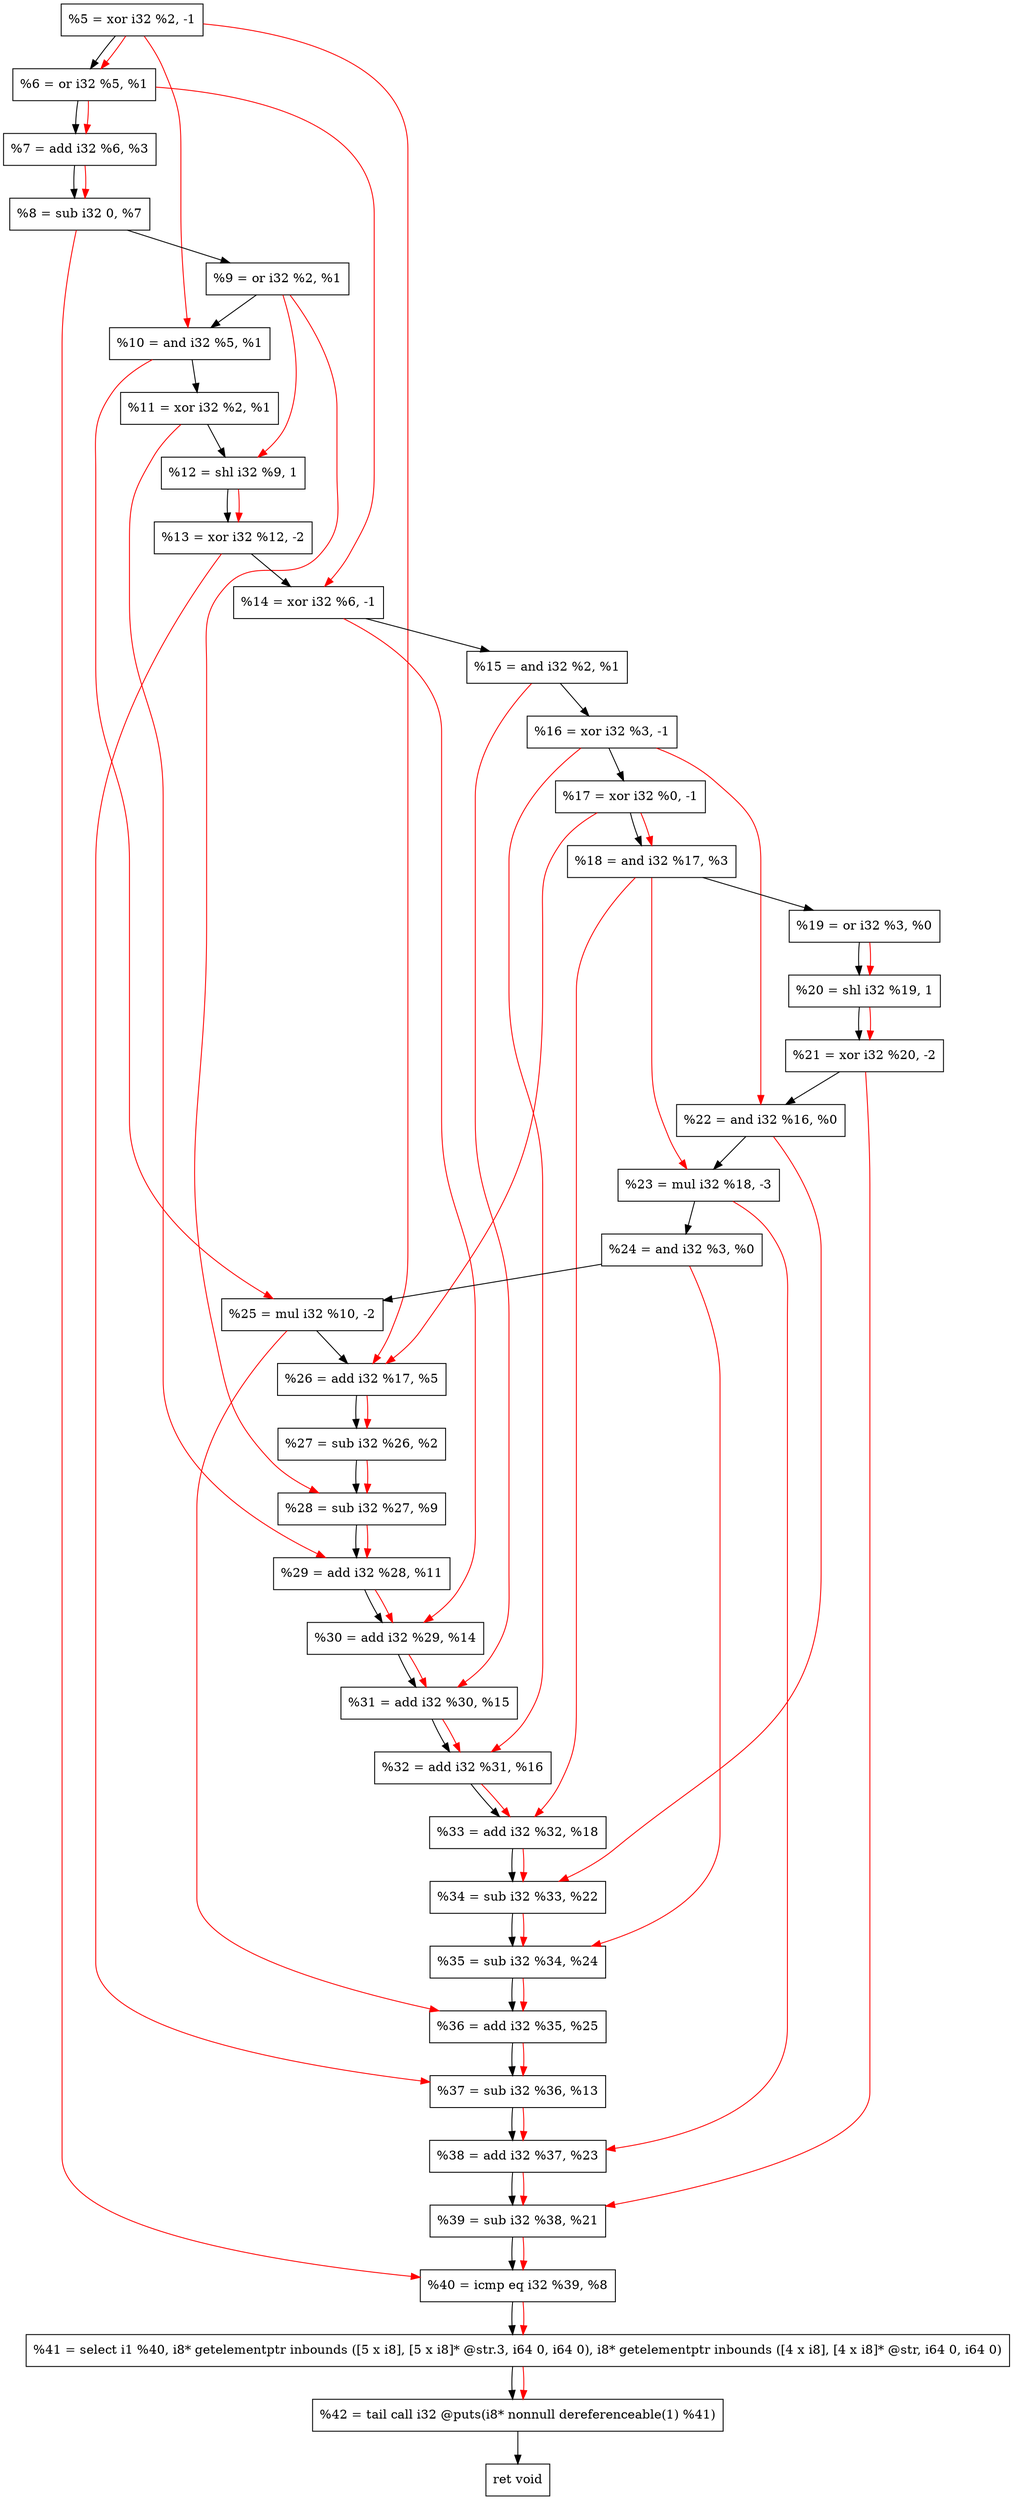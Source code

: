 digraph "DFG for'crackme' function" {
	Node0x22df060[shape=record, label="  %5 = xor i32 %2, -1"];
	Node0x22df0d0[shape=record, label="  %6 = or i32 %5, %1"];
	Node0x22df140[shape=record, label="  %7 = add i32 %6, %3"];
	Node0x22df1e0[shape=record, label="  %8 = sub i32 0, %7"];
	Node0x22df250[shape=record, label="  %9 = or i32 %2, %1"];
	Node0x22df2c0[shape=record, label="  %10 = and i32 %5, %1"];
	Node0x22df330[shape=record, label="  %11 = xor i32 %2, %1"];
	Node0x22df3d0[shape=record, label="  %12 = shl i32 %9, 1"];
	Node0x22df470[shape=record, label="  %13 = xor i32 %12, -2"];
	Node0x22df4e0[shape=record, label="  %14 = xor i32 %6, -1"];
	Node0x22df550[shape=record, label="  %15 = and i32 %2, %1"];
	Node0x22df5c0[shape=record, label="  %16 = xor i32 %3, -1"];
	Node0x22df630[shape=record, label="  %17 = xor i32 %0, -1"];
	Node0x22df6a0[shape=record, label="  %18 = and i32 %17, %3"];
	Node0x22df710[shape=record, label="  %19 = or i32 %3, %0"];
	Node0x22df780[shape=record, label="  %20 = shl i32 %19, 1"];
	Node0x22df7f0[shape=record, label="  %21 = xor i32 %20, -2"];
	Node0x22df860[shape=record, label="  %22 = and i32 %16, %0"];
	Node0x22df900[shape=record, label="  %23 = mul i32 %18, -3"];
	Node0x22df970[shape=record, label="  %24 = and i32 %3, %0"];
	Node0x22df9e0[shape=record, label="  %25 = mul i32 %10, -2"];
	Node0x22dfa50[shape=record, label="  %26 = add i32 %17, %5"];
	Node0x22dfac0[shape=record, label="  %27 = sub i32 %26, %2"];
	Node0x22dfb30[shape=record, label="  %28 = sub i32 %27, %9"];
	Node0x22dfba0[shape=record, label="  %29 = add i32 %28, %11"];
	Node0x22dfc10[shape=record, label="  %30 = add i32 %29, %14"];
	Node0x22dfc80[shape=record, label="  %31 = add i32 %30, %15"];
	Node0x22dfcf0[shape=record, label="  %32 = add i32 %31, %16"];
	Node0x22dff70[shape=record, label="  %33 = add i32 %32, %18"];
	Node0x22dffe0[shape=record, label="  %34 = sub i32 %33, %22"];
	Node0x22e0050[shape=record, label="  %35 = sub i32 %34, %24"];
	Node0x22e00c0[shape=record, label="  %36 = add i32 %35, %25"];
	Node0x22e0130[shape=record, label="  %37 = sub i32 %36, %13"];
	Node0x22e01a0[shape=record, label="  %38 = add i32 %37, %23"];
	Node0x22e0210[shape=record, label="  %39 = sub i32 %38, %21"];
	Node0x22e0280[shape=record, label="  %40 = icmp eq i32 %39, %8"];
	Node0x227f268[shape=record, label="  %41 = select i1 %40, i8* getelementptr inbounds ([5 x i8], [5 x i8]* @str.3, i64 0, i64 0), i8* getelementptr inbounds ([4 x i8], [4 x i8]* @str, i64 0, i64 0)"];
	Node0x22e0720[shape=record, label="  %42 = tail call i32 @puts(i8* nonnull dereferenceable(1) %41)"];
	Node0x22e0770[shape=record, label="  ret void"];
	Node0x22df060 -> Node0x22df0d0;
	Node0x22df0d0 -> Node0x22df140;
	Node0x22df140 -> Node0x22df1e0;
	Node0x22df1e0 -> Node0x22df250;
	Node0x22df250 -> Node0x22df2c0;
	Node0x22df2c0 -> Node0x22df330;
	Node0x22df330 -> Node0x22df3d0;
	Node0x22df3d0 -> Node0x22df470;
	Node0x22df470 -> Node0x22df4e0;
	Node0x22df4e0 -> Node0x22df550;
	Node0x22df550 -> Node0x22df5c0;
	Node0x22df5c0 -> Node0x22df630;
	Node0x22df630 -> Node0x22df6a0;
	Node0x22df6a0 -> Node0x22df710;
	Node0x22df710 -> Node0x22df780;
	Node0x22df780 -> Node0x22df7f0;
	Node0x22df7f0 -> Node0x22df860;
	Node0x22df860 -> Node0x22df900;
	Node0x22df900 -> Node0x22df970;
	Node0x22df970 -> Node0x22df9e0;
	Node0x22df9e0 -> Node0x22dfa50;
	Node0x22dfa50 -> Node0x22dfac0;
	Node0x22dfac0 -> Node0x22dfb30;
	Node0x22dfb30 -> Node0x22dfba0;
	Node0x22dfba0 -> Node0x22dfc10;
	Node0x22dfc10 -> Node0x22dfc80;
	Node0x22dfc80 -> Node0x22dfcf0;
	Node0x22dfcf0 -> Node0x22dff70;
	Node0x22dff70 -> Node0x22dffe0;
	Node0x22dffe0 -> Node0x22e0050;
	Node0x22e0050 -> Node0x22e00c0;
	Node0x22e00c0 -> Node0x22e0130;
	Node0x22e0130 -> Node0x22e01a0;
	Node0x22e01a0 -> Node0x22e0210;
	Node0x22e0210 -> Node0x22e0280;
	Node0x22e0280 -> Node0x227f268;
	Node0x227f268 -> Node0x22e0720;
	Node0x22e0720 -> Node0x22e0770;
edge [color=red]
	Node0x22df060 -> Node0x22df0d0;
	Node0x22df0d0 -> Node0x22df140;
	Node0x22df140 -> Node0x22df1e0;
	Node0x22df060 -> Node0x22df2c0;
	Node0x22df250 -> Node0x22df3d0;
	Node0x22df3d0 -> Node0x22df470;
	Node0x22df0d0 -> Node0x22df4e0;
	Node0x22df630 -> Node0x22df6a0;
	Node0x22df710 -> Node0x22df780;
	Node0x22df780 -> Node0x22df7f0;
	Node0x22df5c0 -> Node0x22df860;
	Node0x22df6a0 -> Node0x22df900;
	Node0x22df2c0 -> Node0x22df9e0;
	Node0x22df630 -> Node0x22dfa50;
	Node0x22df060 -> Node0x22dfa50;
	Node0x22dfa50 -> Node0x22dfac0;
	Node0x22dfac0 -> Node0x22dfb30;
	Node0x22df250 -> Node0x22dfb30;
	Node0x22dfb30 -> Node0x22dfba0;
	Node0x22df330 -> Node0x22dfba0;
	Node0x22dfba0 -> Node0x22dfc10;
	Node0x22df4e0 -> Node0x22dfc10;
	Node0x22dfc10 -> Node0x22dfc80;
	Node0x22df550 -> Node0x22dfc80;
	Node0x22dfc80 -> Node0x22dfcf0;
	Node0x22df5c0 -> Node0x22dfcf0;
	Node0x22dfcf0 -> Node0x22dff70;
	Node0x22df6a0 -> Node0x22dff70;
	Node0x22dff70 -> Node0x22dffe0;
	Node0x22df860 -> Node0x22dffe0;
	Node0x22dffe0 -> Node0x22e0050;
	Node0x22df970 -> Node0x22e0050;
	Node0x22e0050 -> Node0x22e00c0;
	Node0x22df9e0 -> Node0x22e00c0;
	Node0x22e00c0 -> Node0x22e0130;
	Node0x22df470 -> Node0x22e0130;
	Node0x22e0130 -> Node0x22e01a0;
	Node0x22df900 -> Node0x22e01a0;
	Node0x22e01a0 -> Node0x22e0210;
	Node0x22df7f0 -> Node0x22e0210;
	Node0x22e0210 -> Node0x22e0280;
	Node0x22df1e0 -> Node0x22e0280;
	Node0x22e0280 -> Node0x227f268;
	Node0x227f268 -> Node0x22e0720;
}

